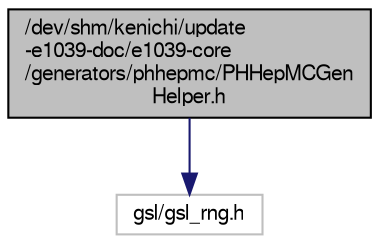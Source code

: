 digraph "/dev/shm/kenichi/update-e1039-doc/e1039-core/generators/phhepmc/PHHepMCGenHelper.h"
{
  bgcolor="transparent";
  edge [fontname="FreeSans",fontsize="10",labelfontname="FreeSans",labelfontsize="10"];
  node [fontname="FreeSans",fontsize="10",shape=record];
  Node1 [label="/dev/shm/kenichi/update\l-e1039-doc/e1039-core\l/generators/phhepmc/PHHepMCGen\lHelper.h",height=0.2,width=0.4,color="black", fillcolor="grey75", style="filled" fontcolor="black"];
  Node1 -> Node2 [color="midnightblue",fontsize="10",style="solid",fontname="FreeSans"];
  Node2 [label="gsl/gsl_rng.h",height=0.2,width=0.4,color="grey75"];
}

